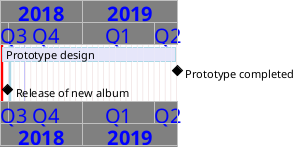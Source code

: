 {
  "sha1": "9xvxf951t69hgsuxxy1it38ps9exmej",
  "insertion": {
    "when": "2024-05-30T20:48:21.786Z",
    "user": "plantuml@gmail.com"
  }
}
@startgantt

<style>
timeline {
    BackGroundColor Grey
    FontName Helvetica
    FontSize 20
    FontColor Blue
}
</style>

Project starts the 20th of september 2018
printscale quarterly
sunday are close
2018/09/21 to 2018/09/23 are colored in red
2018/09/21 to 2018/09/30 are named [Vacation in the Bahamas] 
2018/10/01 and 2 days are colored in lightBlue
[Prototype design] as [TASK1] lasts 190 days
[TASK1] is colored in Lavender/LightBlue
[Prototype completed] happens at [TASK1]'s end
[Release of new album] happens at the 29th of September 2018

today is 30 days after start and is colored in #AAF

@endgantt
